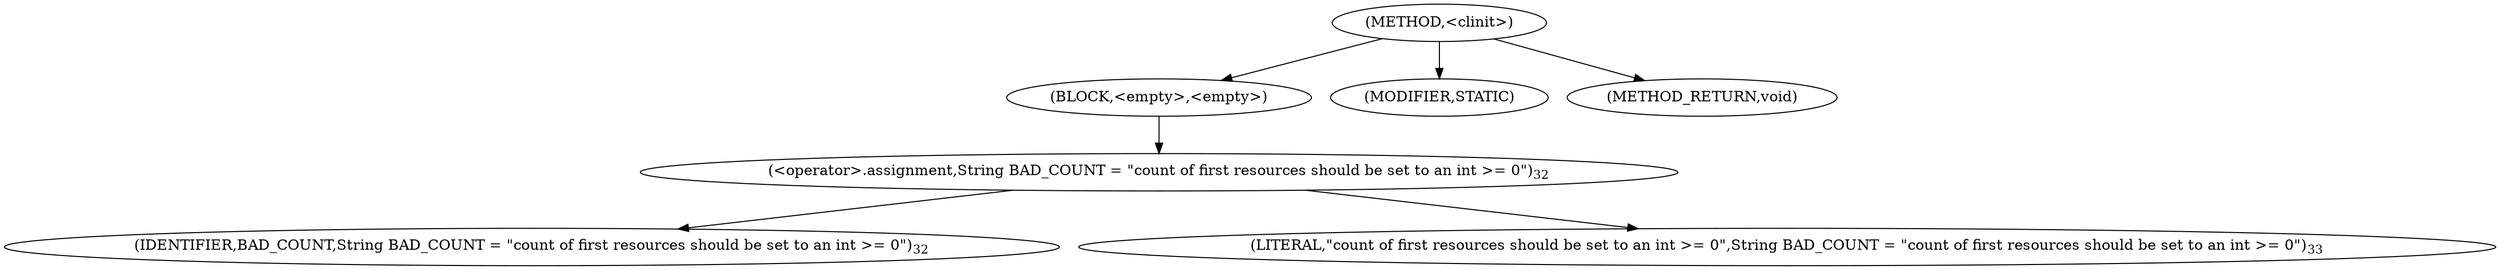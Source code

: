 digraph "&lt;clinit&gt;" {  
"107" [label = <(METHOD,&lt;clinit&gt;)> ]
"108" [label = <(BLOCK,&lt;empty&gt;,&lt;empty&gt;)> ]
"109" [label = <(&lt;operator&gt;.assignment,String BAD_COUNT = &quot;count of first resources should be set to an int &gt;= 0&quot;)<SUB>32</SUB>> ]
"110" [label = <(IDENTIFIER,BAD_COUNT,String BAD_COUNT = &quot;count of first resources should be set to an int &gt;= 0&quot;)<SUB>32</SUB>> ]
"111" [label = <(LITERAL,&quot;count of first resources should be set to an int &gt;= 0&quot;,String BAD_COUNT = &quot;count of first resources should be set to an int &gt;= 0&quot;)<SUB>33</SUB>> ]
"112" [label = <(MODIFIER,STATIC)> ]
"113" [label = <(METHOD_RETURN,void)> ]
  "107" -> "108" 
  "107" -> "112" 
  "107" -> "113" 
  "108" -> "109" 
  "109" -> "110" 
  "109" -> "111" 
}
